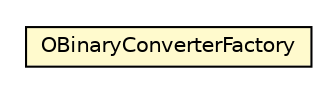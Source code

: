 #!/usr/local/bin/dot
#
# Class diagram 
# Generated by UMLGraph version R5_6-24-gf6e263 (http://www.umlgraph.org/)
#

digraph G {
	edge [fontname="Helvetica",fontsize=10,labelfontname="Helvetica",labelfontsize=10];
	node [fontname="Helvetica",fontsize=10,shape=plaintext];
	nodesep=0.25;
	ranksep=0.5;
	// com.orientechnologies.common.serialization.OBinaryConverterFactory
	c743937 [label=<<table title="com.orientechnologies.common.serialization.OBinaryConverterFactory" border="0" cellborder="1" cellspacing="0" cellpadding="2" port="p" bgcolor="lemonChiffon" href="./OBinaryConverterFactory.html">
		<tr><td><table border="0" cellspacing="0" cellpadding="1">
<tr><td align="center" balign="center"> OBinaryConverterFactory </td></tr>
		</table></td></tr>
		</table>>, URL="./OBinaryConverterFactory.html", fontname="Helvetica", fontcolor="black", fontsize=10.0];
}

